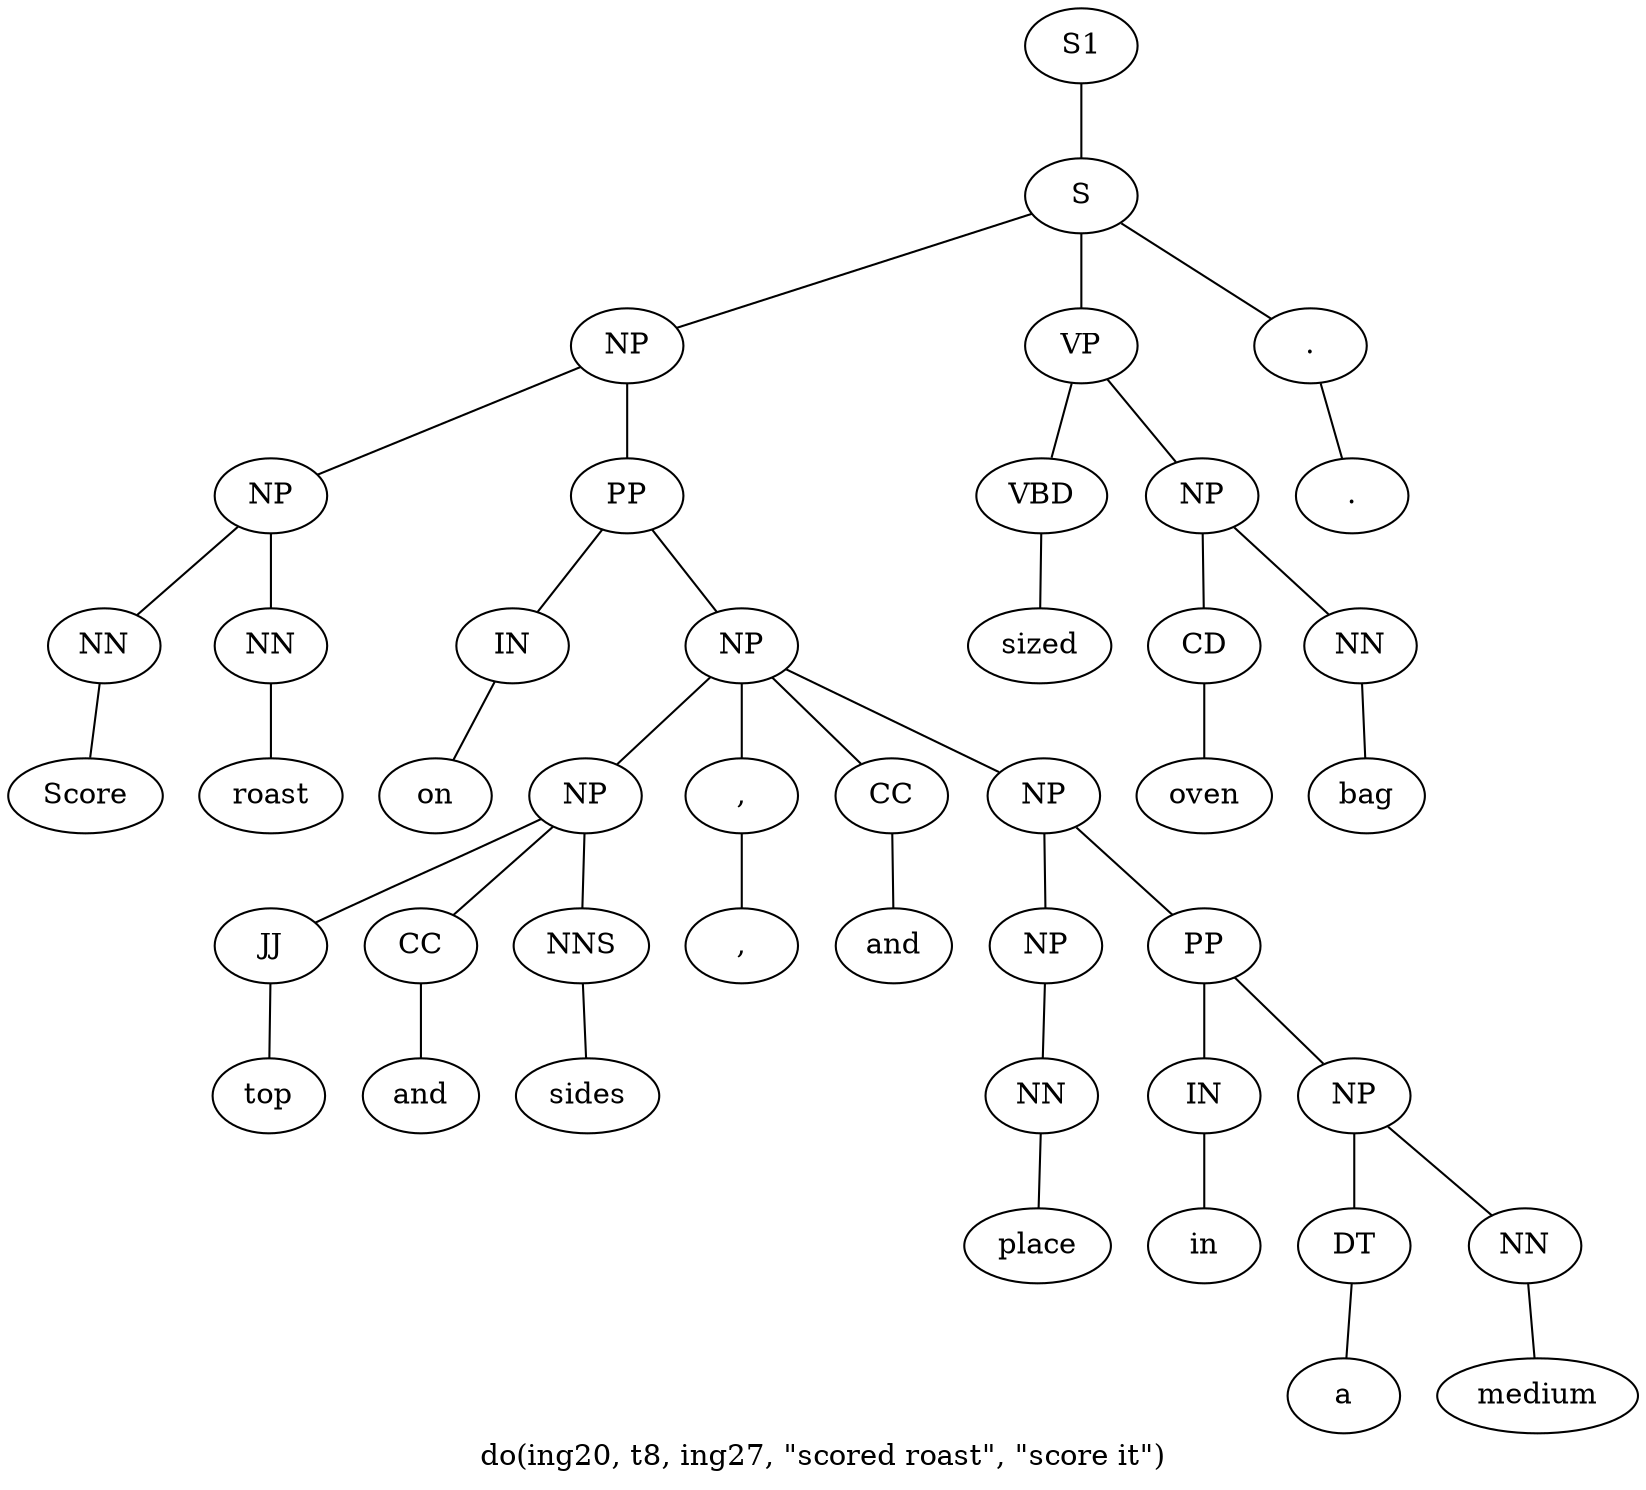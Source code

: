 graph SyntaxGraph {
	label = "do(ing20, t8, ing27, \"scored roast\", \"score it\")";
	Node0 [label="S1"];
	Node1 [label="S"];
	Node2 [label="NP"];
	Node3 [label="NP"];
	Node4 [label="NN"];
	Node5 [label="Score"];
	Node6 [label="NN"];
	Node7 [label="roast"];
	Node8 [label="PP"];
	Node9 [label="IN"];
	Node10 [label="on"];
	Node11 [label="NP"];
	Node12 [label="NP"];
	Node13 [label="JJ"];
	Node14 [label="top"];
	Node15 [label="CC"];
	Node16 [label="and"];
	Node17 [label="NNS"];
	Node18 [label="sides"];
	Node19 [label=","];
	Node20 [label=","];
	Node21 [label="CC"];
	Node22 [label="and"];
	Node23 [label="NP"];
	Node24 [label="NP"];
	Node25 [label="NN"];
	Node26 [label="place"];
	Node27 [label="PP"];
	Node28 [label="IN"];
	Node29 [label="in"];
	Node30 [label="NP"];
	Node31 [label="DT"];
	Node32 [label="a"];
	Node33 [label="NN"];
	Node34 [label="medium"];
	Node35 [label="VP"];
	Node36 [label="VBD"];
	Node37 [label="sized"];
	Node38 [label="NP"];
	Node39 [label="CD"];
	Node40 [label="oven"];
	Node41 [label="NN"];
	Node42 [label="bag"];
	Node43 [label="."];
	Node44 [label="."];

	Node0 -- Node1;
	Node1 -- Node2;
	Node1 -- Node35;
	Node1 -- Node43;
	Node2 -- Node3;
	Node2 -- Node8;
	Node3 -- Node4;
	Node3 -- Node6;
	Node4 -- Node5;
	Node6 -- Node7;
	Node8 -- Node9;
	Node8 -- Node11;
	Node9 -- Node10;
	Node11 -- Node12;
	Node11 -- Node19;
	Node11 -- Node21;
	Node11 -- Node23;
	Node12 -- Node13;
	Node12 -- Node15;
	Node12 -- Node17;
	Node13 -- Node14;
	Node15 -- Node16;
	Node17 -- Node18;
	Node19 -- Node20;
	Node21 -- Node22;
	Node23 -- Node24;
	Node23 -- Node27;
	Node24 -- Node25;
	Node25 -- Node26;
	Node27 -- Node28;
	Node27 -- Node30;
	Node28 -- Node29;
	Node30 -- Node31;
	Node30 -- Node33;
	Node31 -- Node32;
	Node33 -- Node34;
	Node35 -- Node36;
	Node35 -- Node38;
	Node36 -- Node37;
	Node38 -- Node39;
	Node38 -- Node41;
	Node39 -- Node40;
	Node41 -- Node42;
	Node43 -- Node44;
}